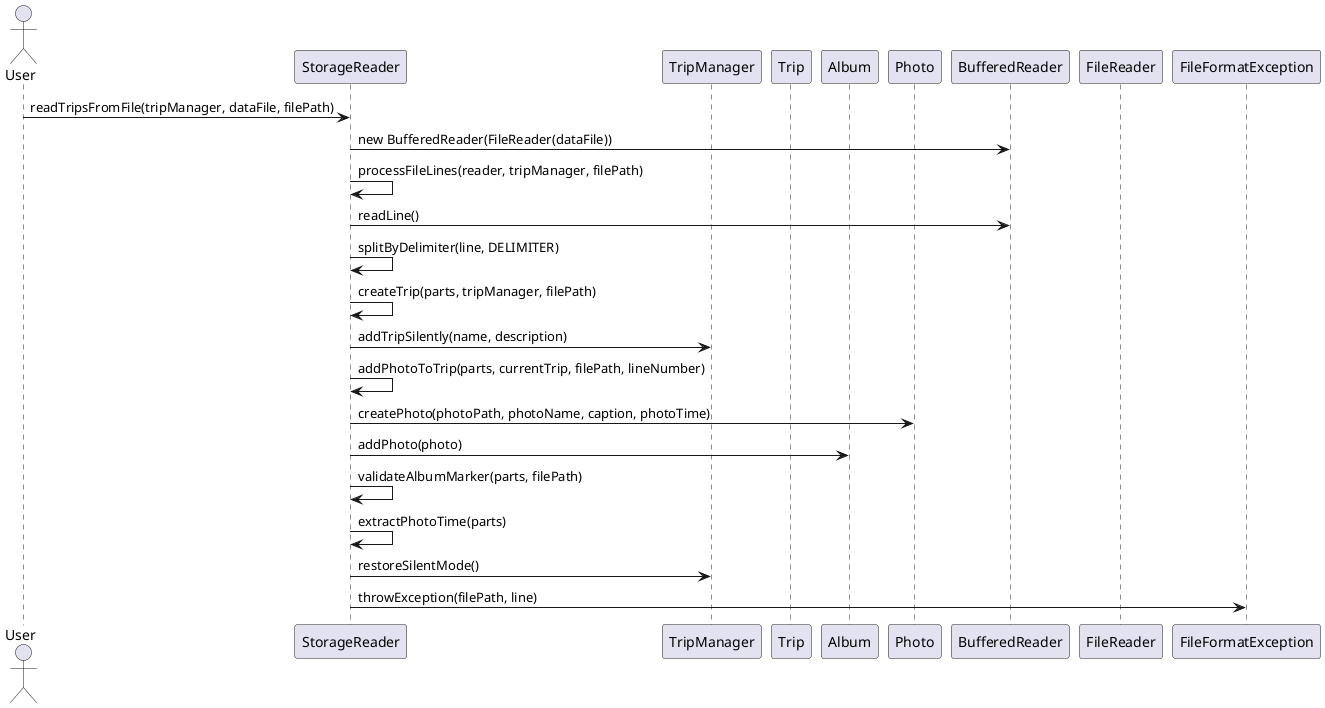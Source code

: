 @startuml
actor User

participant StorageReader
participant TripManager
participant Trip
participant Album
participant Photo
participant BufferedReader
participant FileReader
participant FileFormatException

User -> StorageReader : readTripsFromFile(tripManager, dataFile, filePath)
StorageReader -> BufferedReader : new BufferedReader(FileReader(dataFile))
StorageReader -> StorageReader : processFileLines(reader, tripManager, filePath)
StorageReader -> BufferedReader : readLine()
StorageReader -> StorageReader : splitByDelimiter(line, DELIMITER)
StorageReader -> StorageReader : createTrip(parts, tripManager, filePath)
StorageReader -> TripManager : addTripSilently(name, description)
StorageReader -> StorageReader : addPhotoToTrip(parts, currentTrip, filePath, lineNumber)
StorageReader -> Photo : createPhoto(photoPath, photoName, caption, photoTime)
StorageReader -> Album : addPhoto(photo)
StorageReader -> StorageReader : validateAlbumMarker(parts, filePath)
StorageReader -> StorageReader : extractPhotoTime(parts)
StorageReader -> TripManager : restoreSilentMode()
StorageReader -> FileFormatException : throwException(filePath, line)

@enduml
